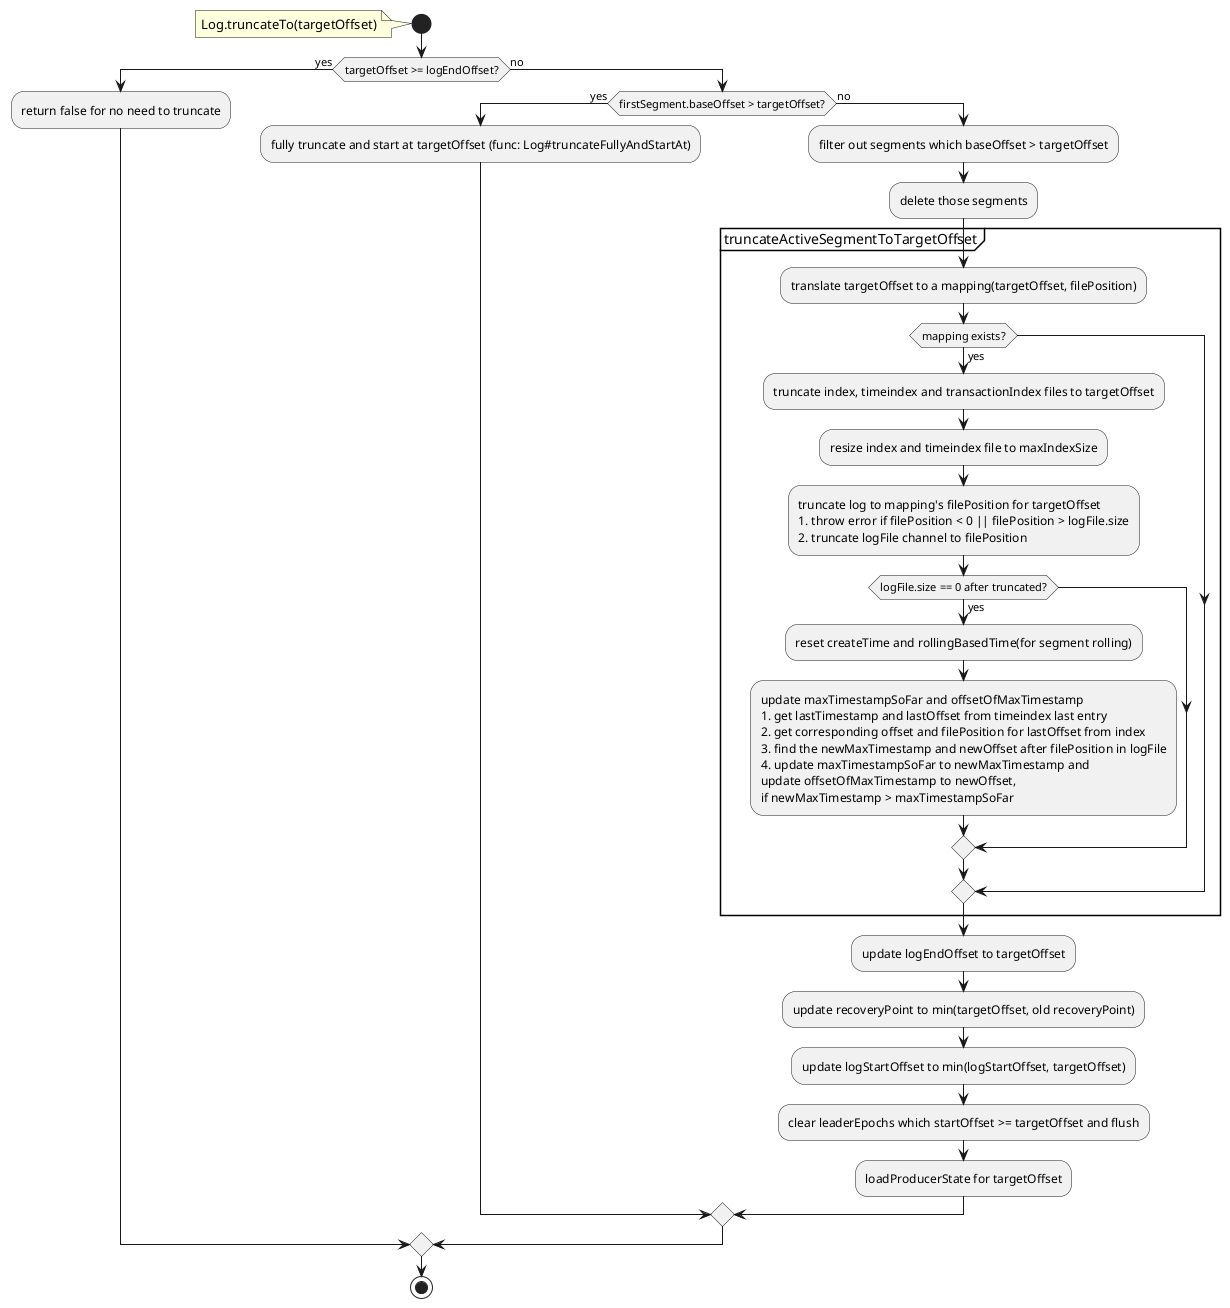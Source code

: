 @startuml
start
note left: Log.truncateTo(targetOffset)
if (targetOffset >= logEndOffset?) then(yes)
	:return false for no need to truncate;
else(no)
	if (firstSegment.baseOffset > targetOffset?) then(yes)
		:fully truncate and start at targetOffset (func: Log#truncateFullyAndStartAt);
	else(no)
		:filter out segments which baseOffset > targetOffset;
		:delete those segments;
		
		partition truncateActiveSegmentToTargetOffset {
			:translate targetOffset to a mapping(targetOffset, filePosition);
			if (mapping exists?) then(yes)
				:truncate index, timeindex and transactionIndex files to targetOffset;
				:resize index and timeindex file to maxIndexSize;

				:truncate log to mapping's filePosition for targetOffset
				1. throw error if filePosition < 0 || filePosition > logFile.size
				2. truncate logFile channel to filePosition;

				if (logFile.size == 0 after truncated?) then(yes)
					:reset createTime and rollingBasedTime(for segment rolling);
					:update maxTimestampSoFar and offsetOfMaxTimestamp
					1. get lastTimestamp and lastOffset from timeindex last entry
					2. get corresponding offset and filePosition for lastOffset from index
					3. find the newMaxTimestamp and newOffset after filePosition in logFile
					4. update maxTimestampSoFar to newMaxTimestamp and
					update offsetOfMaxTimestamp to newOffset,
					if newMaxTimestamp > maxTimestampSoFar;
				endif
			endif
		}

		:update logEndOffset to targetOffset;
		:update recoveryPoint to min(targetOffset, old recoveryPoint);
		:update logStartOffset to min(logStartOffset, targetOffset);

		:clear leaderEpochs which startOffset >= targetOffset and flush; 
		:loadProducerState for targetOffset;
	endif
endif
stop
@enduml
